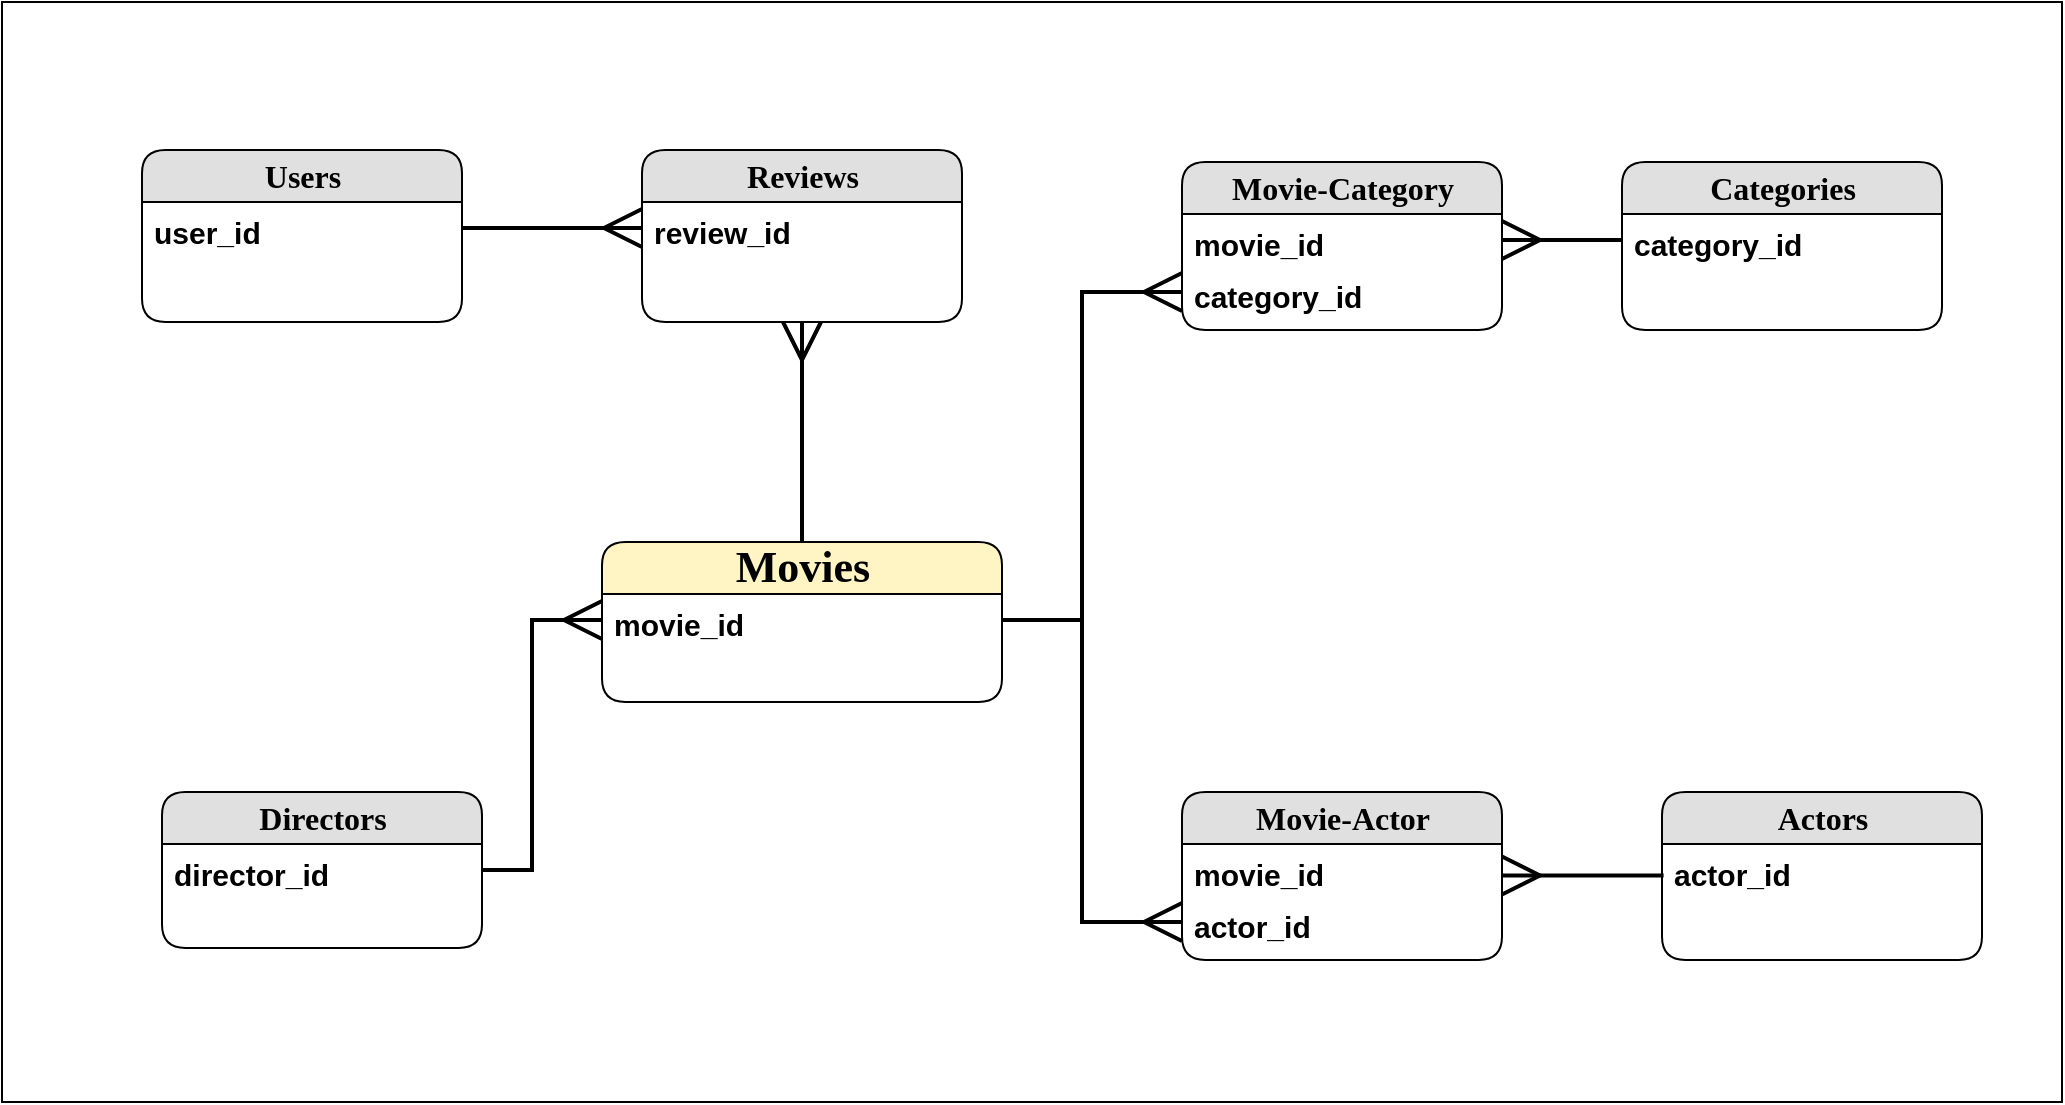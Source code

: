 <mxfile version="23.1.0" type="github">
  <diagram name="Page-1" id="b520641d-4fe3-3701-9064-5fc419738815">
    <mxGraphModel dx="1337" dy="661" grid="1" gridSize="10" guides="1" tooltips="1" connect="1" arrows="1" fold="1" page="1" pageScale="1" pageWidth="1100" pageHeight="850" background="none" math="0" shadow="0">
      <root>
        <mxCell id="0" />
        <mxCell id="1" parent="0" />
        <mxCell id="8L4d6w5wbQ1D2GGb8MPR-23" value="" style="rounded=0;whiteSpace=wrap;html=1;" vertex="1" parent="1">
          <mxGeometry x="40" y="30" width="1030" height="550" as="geometry" />
        </mxCell>
        <mxCell id="8L4d6w5wbQ1D2GGb8MPR-1" style="edgeStyle=orthogonalEdgeStyle;rounded=0;orthogonalLoop=1;jettySize=auto;html=1;strokeWidth=2;endSize=16;endArrow=ERmany;endFill=0;" edge="1" parent="1" source="21ea969265ad0168-7" target="21ea969265ad0168-52">
          <mxGeometry relative="1" as="geometry" />
        </mxCell>
        <mxCell id="21ea969265ad0168-6" value="Users" style="swimlane;html=1;fontStyle=1;childLayout=stackLayout;horizontal=1;startSize=26;fillColor=#e0e0e0;horizontalStack=0;resizeParent=1;resizeLast=0;collapsible=1;marginBottom=0;swimlaneFillColor=#ffffff;align=center;rounded=1;shadow=0;comic=0;labelBackgroundColor=none;strokeWidth=1;fontFamily=Verdana;fontSize=16;" parent="1" vertex="1">
          <mxGeometry x="110" y="104" width="160" height="86" as="geometry" />
        </mxCell>
        <mxCell id="21ea969265ad0168-7" value="user_id" style="text;html=1;strokeColor=none;fillColor=none;spacingLeft=4;spacingRight=4;whiteSpace=wrap;overflow=hidden;rotatable=0;points=[[0,0.5],[1,0.5]];portConstraint=eastwest;fontSize=15;fontStyle=1" parent="21ea969265ad0168-6" vertex="1">
          <mxGeometry y="26" width="160" height="26" as="geometry" />
        </mxCell>
        <mxCell id="21ea969265ad0168-10" value="Reviews" style="swimlane;html=1;fontStyle=1;childLayout=stackLayout;horizontal=1;startSize=26;fillColor=#e0e0e0;horizontalStack=0;resizeParent=1;resizeLast=0;collapsible=1;marginBottom=0;swimlaneFillColor=#ffffff;align=center;rounded=1;shadow=0;comic=0;labelBackgroundColor=none;strokeWidth=1;fontFamily=Verdana;fontSize=16;" parent="1" vertex="1">
          <mxGeometry x="360" y="104" width="160" height="86" as="geometry" />
        </mxCell>
        <mxCell id="21ea969265ad0168-52" value="review_id" style="text;html=1;strokeColor=none;fillColor=none;spacingLeft=4;spacingRight=4;whiteSpace=wrap;overflow=hidden;rotatable=0;points=[[0,0.5],[1,0.5]];portConstraint=eastwest;fontSize=15;fontStyle=1" parent="21ea969265ad0168-10" vertex="1">
          <mxGeometry y="26" width="160" height="26" as="geometry" />
        </mxCell>
        <mxCell id="8L4d6w5wbQ1D2GGb8MPR-17" style="rounded=0;orthogonalLoop=1;jettySize=auto;html=1;edgeStyle=orthogonalEdgeStyle;endArrow=ERmany;endFill=0;endSize=16;strokeWidth=2;exitX=1;exitY=0.5;exitDx=0;exitDy=0;" edge="1" parent="1" source="21ea969265ad0168-27" target="21ea969265ad0168-23">
          <mxGeometry relative="1" as="geometry">
            <mxPoint x="390" y="380" as="targetPoint" />
          </mxGeometry>
        </mxCell>
        <mxCell id="21ea969265ad0168-22" value="Movies" style="swimlane;html=1;fontStyle=1;childLayout=stackLayout;horizontal=1;startSize=26;fillColor=#FFF4C3;horizontalStack=0;resizeParent=1;resizeLast=0;collapsible=1;marginBottom=0;swimlaneFillColor=#ffffff;align=center;rounded=1;shadow=0;comic=0;labelBackgroundColor=none;strokeWidth=1;fontFamily=Verdana;fontSize=22;" parent="1" vertex="1">
          <mxGeometry x="340" y="300" width="200" height="80" as="geometry" />
        </mxCell>
        <mxCell id="21ea969265ad0168-23" value="movie_id" style="text;html=1;strokeColor=none;fillColor=none;spacingLeft=4;spacingRight=4;whiteSpace=wrap;overflow=hidden;rotatable=0;points=[[0,0.5],[1,0.5]];portConstraint=eastwest;fontSize=15;fontStyle=1" parent="21ea969265ad0168-22" vertex="1">
          <mxGeometry y="26" width="200" height="26" as="geometry" />
        </mxCell>
        <mxCell id="21ea969265ad0168-26" value="Directors" style="swimlane;html=1;fontStyle=1;childLayout=stackLayout;horizontal=1;startSize=26;fillColor=#e0e0e0;horizontalStack=0;resizeParent=1;resizeLast=0;collapsible=1;marginBottom=0;swimlaneFillColor=#ffffff;align=center;rounded=1;shadow=0;comic=0;labelBackgroundColor=none;strokeWidth=1;fontFamily=Verdana;fontSize=16;" parent="1" vertex="1">
          <mxGeometry x="120" y="425" width="160" height="78" as="geometry" />
        </mxCell>
        <mxCell id="21ea969265ad0168-27" value="director_id" style="text;html=1;strokeColor=none;fillColor=none;spacingLeft=4;spacingRight=4;whiteSpace=wrap;overflow=hidden;rotatable=0;points=[[0,0.5],[1,0.5]];portConstraint=eastwest;fontSize=15;fontStyle=1" parent="21ea969265ad0168-26" vertex="1">
          <mxGeometry y="26" width="160" height="26" as="geometry" />
        </mxCell>
        <mxCell id="21ea969265ad0168-38" style="edgeStyle=orthogonalEdgeStyle;html=1;labelBackgroundColor=none;startFill=0;startSize=16;endFill=0;endSize=16;fontFamily=Verdana;fontSize=12;endArrow=none;startArrow=ERmany;strokeWidth=2;" parent="1" source="21ea969265ad0168-10" target="21ea969265ad0168-22" edge="1">
          <mxGeometry relative="1" as="geometry" />
        </mxCell>
        <mxCell id="8L4d6w5wbQ1D2GGb8MPR-2" value="Categories" style="swimlane;html=1;fontStyle=1;childLayout=stackLayout;horizontal=1;startSize=26;fillColor=#e0e0e0;horizontalStack=0;resizeParent=1;resizeLast=0;collapsible=1;marginBottom=0;swimlaneFillColor=#ffffff;align=center;rounded=1;shadow=0;comic=0;labelBackgroundColor=none;strokeWidth=1;fontFamily=Verdana;fontSize=16;" vertex="1" parent="1">
          <mxGeometry x="850" y="110" width="160" height="84" as="geometry" />
        </mxCell>
        <mxCell id="8L4d6w5wbQ1D2GGb8MPR-3" value="category_id" style="text;html=1;strokeColor=none;fillColor=none;spacingLeft=4;spacingRight=4;whiteSpace=wrap;overflow=hidden;rotatable=0;points=[[0,0.5],[1,0.5]];portConstraint=eastwest;fontSize=15;fontStyle=1" vertex="1" parent="8L4d6w5wbQ1D2GGb8MPR-2">
          <mxGeometry y="26" width="160" height="26" as="geometry" />
        </mxCell>
        <mxCell id="8L4d6w5wbQ1D2GGb8MPR-4" value="Movie-Category" style="swimlane;html=1;fontStyle=1;childLayout=stackLayout;horizontal=1;startSize=26;fillColor=#e0e0e0;horizontalStack=0;resizeParent=1;resizeLast=0;collapsible=1;marginBottom=0;swimlaneFillColor=#ffffff;align=center;rounded=1;shadow=0;comic=0;labelBackgroundColor=none;strokeWidth=1;fontFamily=Verdana;fontSize=16;" vertex="1" parent="1">
          <mxGeometry x="630" y="110" width="160" height="84" as="geometry" />
        </mxCell>
        <mxCell id="8L4d6w5wbQ1D2GGb8MPR-5" value="movie_id" style="text;html=1;strokeColor=none;fillColor=none;spacingLeft=4;spacingRight=4;whiteSpace=wrap;overflow=hidden;rotatable=0;points=[[0,0.5],[1,0.5]];portConstraint=eastwest;fontSize=15;fontStyle=1" vertex="1" parent="8L4d6w5wbQ1D2GGb8MPR-4">
          <mxGeometry y="26" width="160" height="26" as="geometry" />
        </mxCell>
        <mxCell id="8L4d6w5wbQ1D2GGb8MPR-6" value="category_id" style="text;html=1;strokeColor=none;fillColor=none;spacingLeft=4;spacingRight=4;whiteSpace=wrap;overflow=hidden;rotatable=0;points=[[0,0.5],[1,0.5]];portConstraint=eastwest;fontSize=15;fontStyle=1" vertex="1" parent="8L4d6w5wbQ1D2GGb8MPR-4">
          <mxGeometry y="52" width="160" height="26" as="geometry" />
        </mxCell>
        <mxCell id="8L4d6w5wbQ1D2GGb8MPR-8" style="edgeStyle=orthogonalEdgeStyle;rounded=0;orthogonalLoop=1;jettySize=auto;html=1;entryX=0;entryY=0.5;entryDx=0;entryDy=0;endSize=16;endArrow=ERmany;endFill=0;strokeWidth=2;" edge="1" parent="1" source="21ea969265ad0168-23" target="8L4d6w5wbQ1D2GGb8MPR-6">
          <mxGeometry relative="1" as="geometry" />
        </mxCell>
        <mxCell id="8L4d6w5wbQ1D2GGb8MPR-10" value="Actors" style="swimlane;html=1;fontStyle=1;childLayout=stackLayout;horizontal=1;startSize=26;fillColor=#e0e0e0;horizontalStack=0;resizeParent=1;resizeLast=0;collapsible=1;marginBottom=0;swimlaneFillColor=#ffffff;align=center;rounded=1;shadow=0;comic=0;labelBackgroundColor=none;strokeWidth=1;fontFamily=Verdana;fontSize=16;" vertex="1" parent="1">
          <mxGeometry x="870" y="425" width="160" height="84" as="geometry" />
        </mxCell>
        <mxCell id="8L4d6w5wbQ1D2GGb8MPR-11" value="actor_id" style="text;html=1;strokeColor=none;fillColor=none;spacingLeft=4;spacingRight=4;whiteSpace=wrap;overflow=hidden;rotatable=0;points=[[0,0.5],[1,0.5]];portConstraint=eastwest;fontSize=15;fontStyle=1" vertex="1" parent="8L4d6w5wbQ1D2GGb8MPR-10">
          <mxGeometry y="26" width="160" height="26" as="geometry" />
        </mxCell>
        <mxCell id="8L4d6w5wbQ1D2GGb8MPR-12" value="Movie-Actor" style="swimlane;html=1;fontStyle=1;childLayout=stackLayout;horizontal=1;startSize=26;fillColor=#e0e0e0;horizontalStack=0;resizeParent=1;resizeLast=0;collapsible=1;marginBottom=0;swimlaneFillColor=#ffffff;align=center;rounded=1;shadow=0;comic=0;labelBackgroundColor=none;strokeWidth=1;fontFamily=Verdana;fontSize=16;" vertex="1" parent="1">
          <mxGeometry x="630" y="425" width="160" height="84" as="geometry" />
        </mxCell>
        <mxCell id="8L4d6w5wbQ1D2GGb8MPR-13" value="movie_id" style="text;html=1;strokeColor=none;fillColor=none;spacingLeft=4;spacingRight=4;whiteSpace=wrap;overflow=hidden;rotatable=0;points=[[0,0.5],[1,0.5]];portConstraint=eastwest;fontSize=15;fontStyle=1" vertex="1" parent="8L4d6w5wbQ1D2GGb8MPR-12">
          <mxGeometry y="26" width="160" height="26" as="geometry" />
        </mxCell>
        <mxCell id="8L4d6w5wbQ1D2GGb8MPR-14" value="actor_id" style="text;html=1;strokeColor=none;fillColor=none;spacingLeft=4;spacingRight=4;whiteSpace=wrap;overflow=hidden;rotatable=0;points=[[0,0.5],[1,0.5]];portConstraint=eastwest;fontSize=15;fontStyle=1" vertex="1" parent="8L4d6w5wbQ1D2GGb8MPR-12">
          <mxGeometry y="52" width="160" height="26" as="geometry" />
        </mxCell>
        <mxCell id="8L4d6w5wbQ1D2GGb8MPR-20" value="" style="edgeStyle=orthogonalEdgeStyle;rounded=0;orthogonalLoop=1;jettySize=auto;html=1;endArrow=none;endFill=0;jumpSize=13;startArrow=ERmany;startFill=0;targetPerimeterSpacing=0;endSize=6;strokeWidth=2;startSize=16;" edge="1" parent="1" source="8L4d6w5wbQ1D2GGb8MPR-5" target="8L4d6w5wbQ1D2GGb8MPR-3">
          <mxGeometry relative="1" as="geometry" />
        </mxCell>
        <mxCell id="8L4d6w5wbQ1D2GGb8MPR-21" style="edgeStyle=orthogonalEdgeStyle;rounded=0;orthogonalLoop=1;jettySize=auto;html=1;entryX=0;entryY=0.5;entryDx=0;entryDy=0;endSize=16;endArrow=ERmany;endFill=0;strokeWidth=2;exitX=1;exitY=0.5;exitDx=0;exitDy=0;" edge="1" parent="1" source="21ea969265ad0168-23" target="8L4d6w5wbQ1D2GGb8MPR-14">
          <mxGeometry relative="1" as="geometry">
            <mxPoint x="530" y="329" as="sourcePoint" />
            <mxPoint x="640" y="185" as="targetPoint" />
          </mxGeometry>
        </mxCell>
        <mxCell id="8L4d6w5wbQ1D2GGb8MPR-22" value="" style="rounded=0;orthogonalLoop=1;jettySize=auto;html=1;endArrow=none;endFill=0;jumpSize=13;startArrow=ERmany;startFill=0;targetPerimeterSpacing=0;endSize=6;strokeWidth=2;startSize=16;entryX=0.005;entryY=0.608;entryDx=0;entryDy=0;entryPerimeter=0;" edge="1" parent="1" target="8L4d6w5wbQ1D2GGb8MPR-11">
          <mxGeometry relative="1" as="geometry">
            <mxPoint x="790" y="466.76" as="sourcePoint" />
            <mxPoint x="850" y="466.76" as="targetPoint" />
          </mxGeometry>
        </mxCell>
      </root>
    </mxGraphModel>
  </diagram>
</mxfile>
